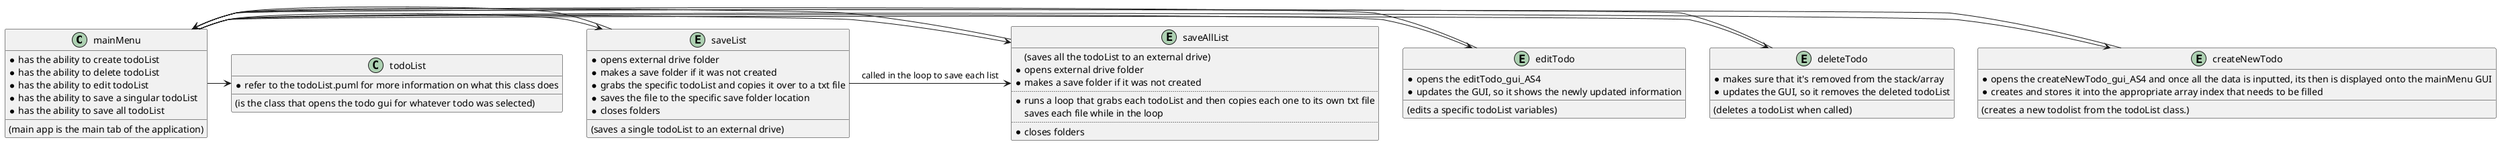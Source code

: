 @startuml
class mainMenu {
    (main app is the main tab of the application)
    * has the ability to create todoList
    * has the ability to delete todoList
    * has the ability to edit todoList
    * has the ability to save a singular todoList
    * has the ability to save all todoList
}

entity createNewTodo {
    (creates a new todolist from the todoList class.)
    * opens the createNewTodo_gui_AS4 and once all the data is inputted, its then is displayed onto the mainMenu GUI
    * creates and stores it into the appropriate array index that needs to be filled
}

entity deleteTodo {
    (deletes a todoList when called)
    * makes sure that it's removed from the stack/array
    * updates the GUI, so it removes the deleted todoList
}

entity editTodo {
    (edits a specific todoList variables)
    * opens the editTodo_gui_AS4
    * updates the GUI, so it shows the newly updated information
}

entity saveList {
    (saves a single todoList to an external drive)
    * opens external drive folder
    * makes a save folder if it was not created
    * grabs the specific todoList and copies it over to a txt file
    * saves the file to the specific save folder location
    * closes folders
}
entity saveAllList {
    (saves all the todoList to an external drive)
    * opens external drive folder
    * makes a save folder if it was not created
    ..
    * runs a loop that grabs each todoList and then copies each one to its own txt file
    saves each file while in the loop
    ..
    * closes folders
}

class todoList {
    (is the class that opens the todo gui for whatever todo was selected)
    * refer to the todoList.puml for more information on what this class does
}

mainMenu -> createNewTodo
mainMenu -> deleteTodo
mainMenu -> editTodo
mainMenu -> saveList
mainMenu -> saveAllList
mainMenu -> todoList

createNewTodo -> mainMenu
deleteTodo -> mainMenu
editTodo -> mainMenu
saveList -> mainMenu
saveAllList -> mainMenu
saveList -> saveAllList : called in the loop to save each list

@enduml